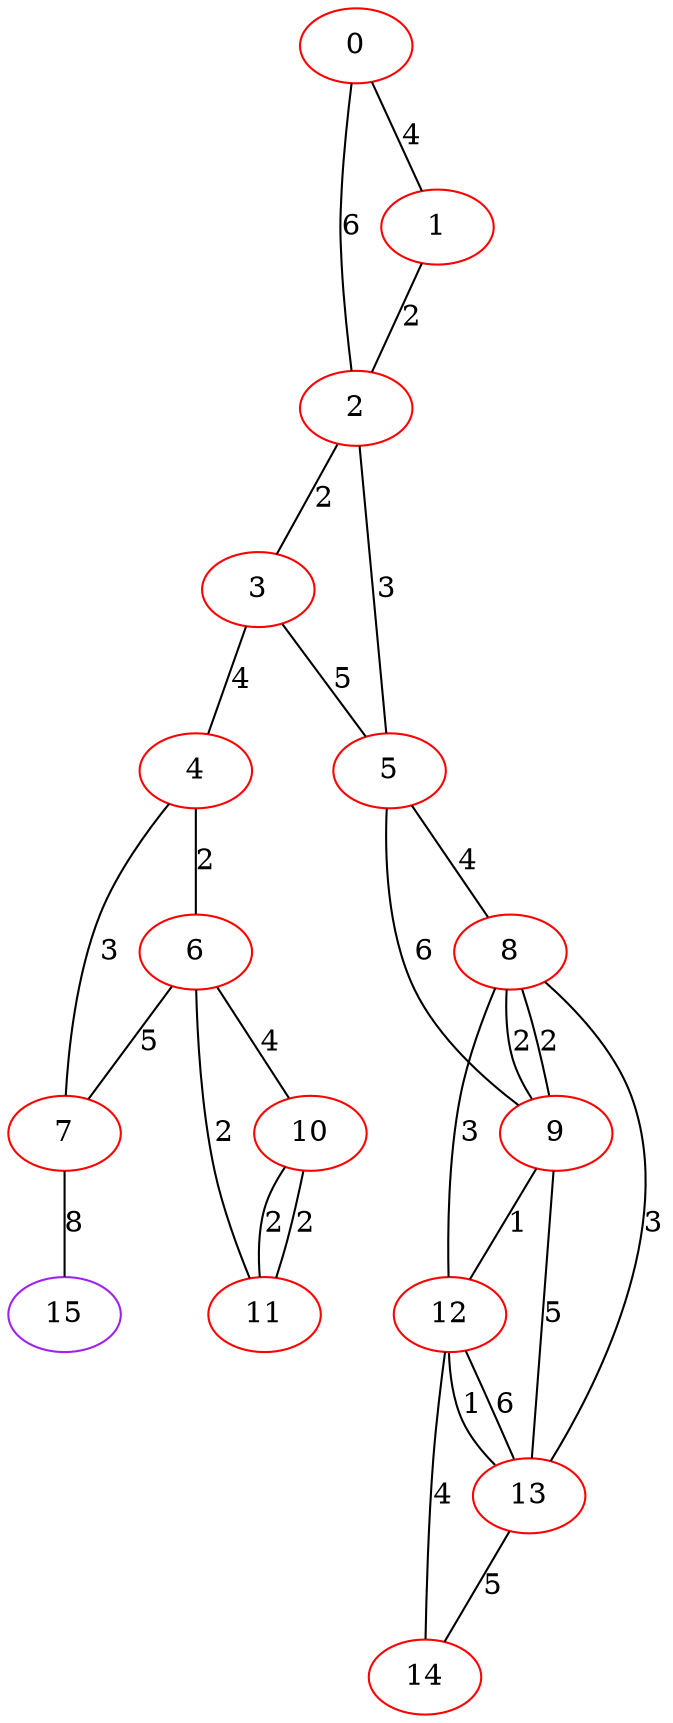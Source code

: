 graph "" {
0 [color=red, weight=1];
1 [color=red, weight=1];
2 [color=red, weight=1];
3 [color=red, weight=1];
4 [color=red, weight=1];
5 [color=red, weight=1];
6 [color=red, weight=1];
7 [color=red, weight=1];
8 [color=red, weight=1];
9 [color=red, weight=1];
10 [color=red, weight=1];
11 [color=red, weight=1];
12 [color=red, weight=1];
13 [color=red, weight=1];
14 [color=red, weight=1];
15 [color=purple, weight=4];
0 -- 1  [key=0, label=4];
0 -- 2  [key=0, label=6];
1 -- 2  [key=0, label=2];
2 -- 3  [key=0, label=2];
2 -- 5  [key=0, label=3];
3 -- 4  [key=0, label=4];
3 -- 5  [key=0, label=5];
4 -- 6  [key=0, label=2];
4 -- 7  [key=0, label=3];
5 -- 8  [key=0, label=4];
5 -- 9  [key=0, label=6];
6 -- 10  [key=0, label=4];
6 -- 11  [key=0, label=2];
6 -- 7  [key=0, label=5];
7 -- 15  [key=0, label=8];
8 -- 9  [key=0, label=2];
8 -- 9  [key=1, label=2];
8 -- 12  [key=0, label=3];
8 -- 13  [key=0, label=3];
9 -- 12  [key=0, label=1];
9 -- 13  [key=0, label=5];
10 -- 11  [key=0, label=2];
10 -- 11  [key=1, label=2];
12 -- 13  [key=0, label=1];
12 -- 13  [key=1, label=6];
12 -- 14  [key=0, label=4];
13 -- 14  [key=0, label=5];
}
